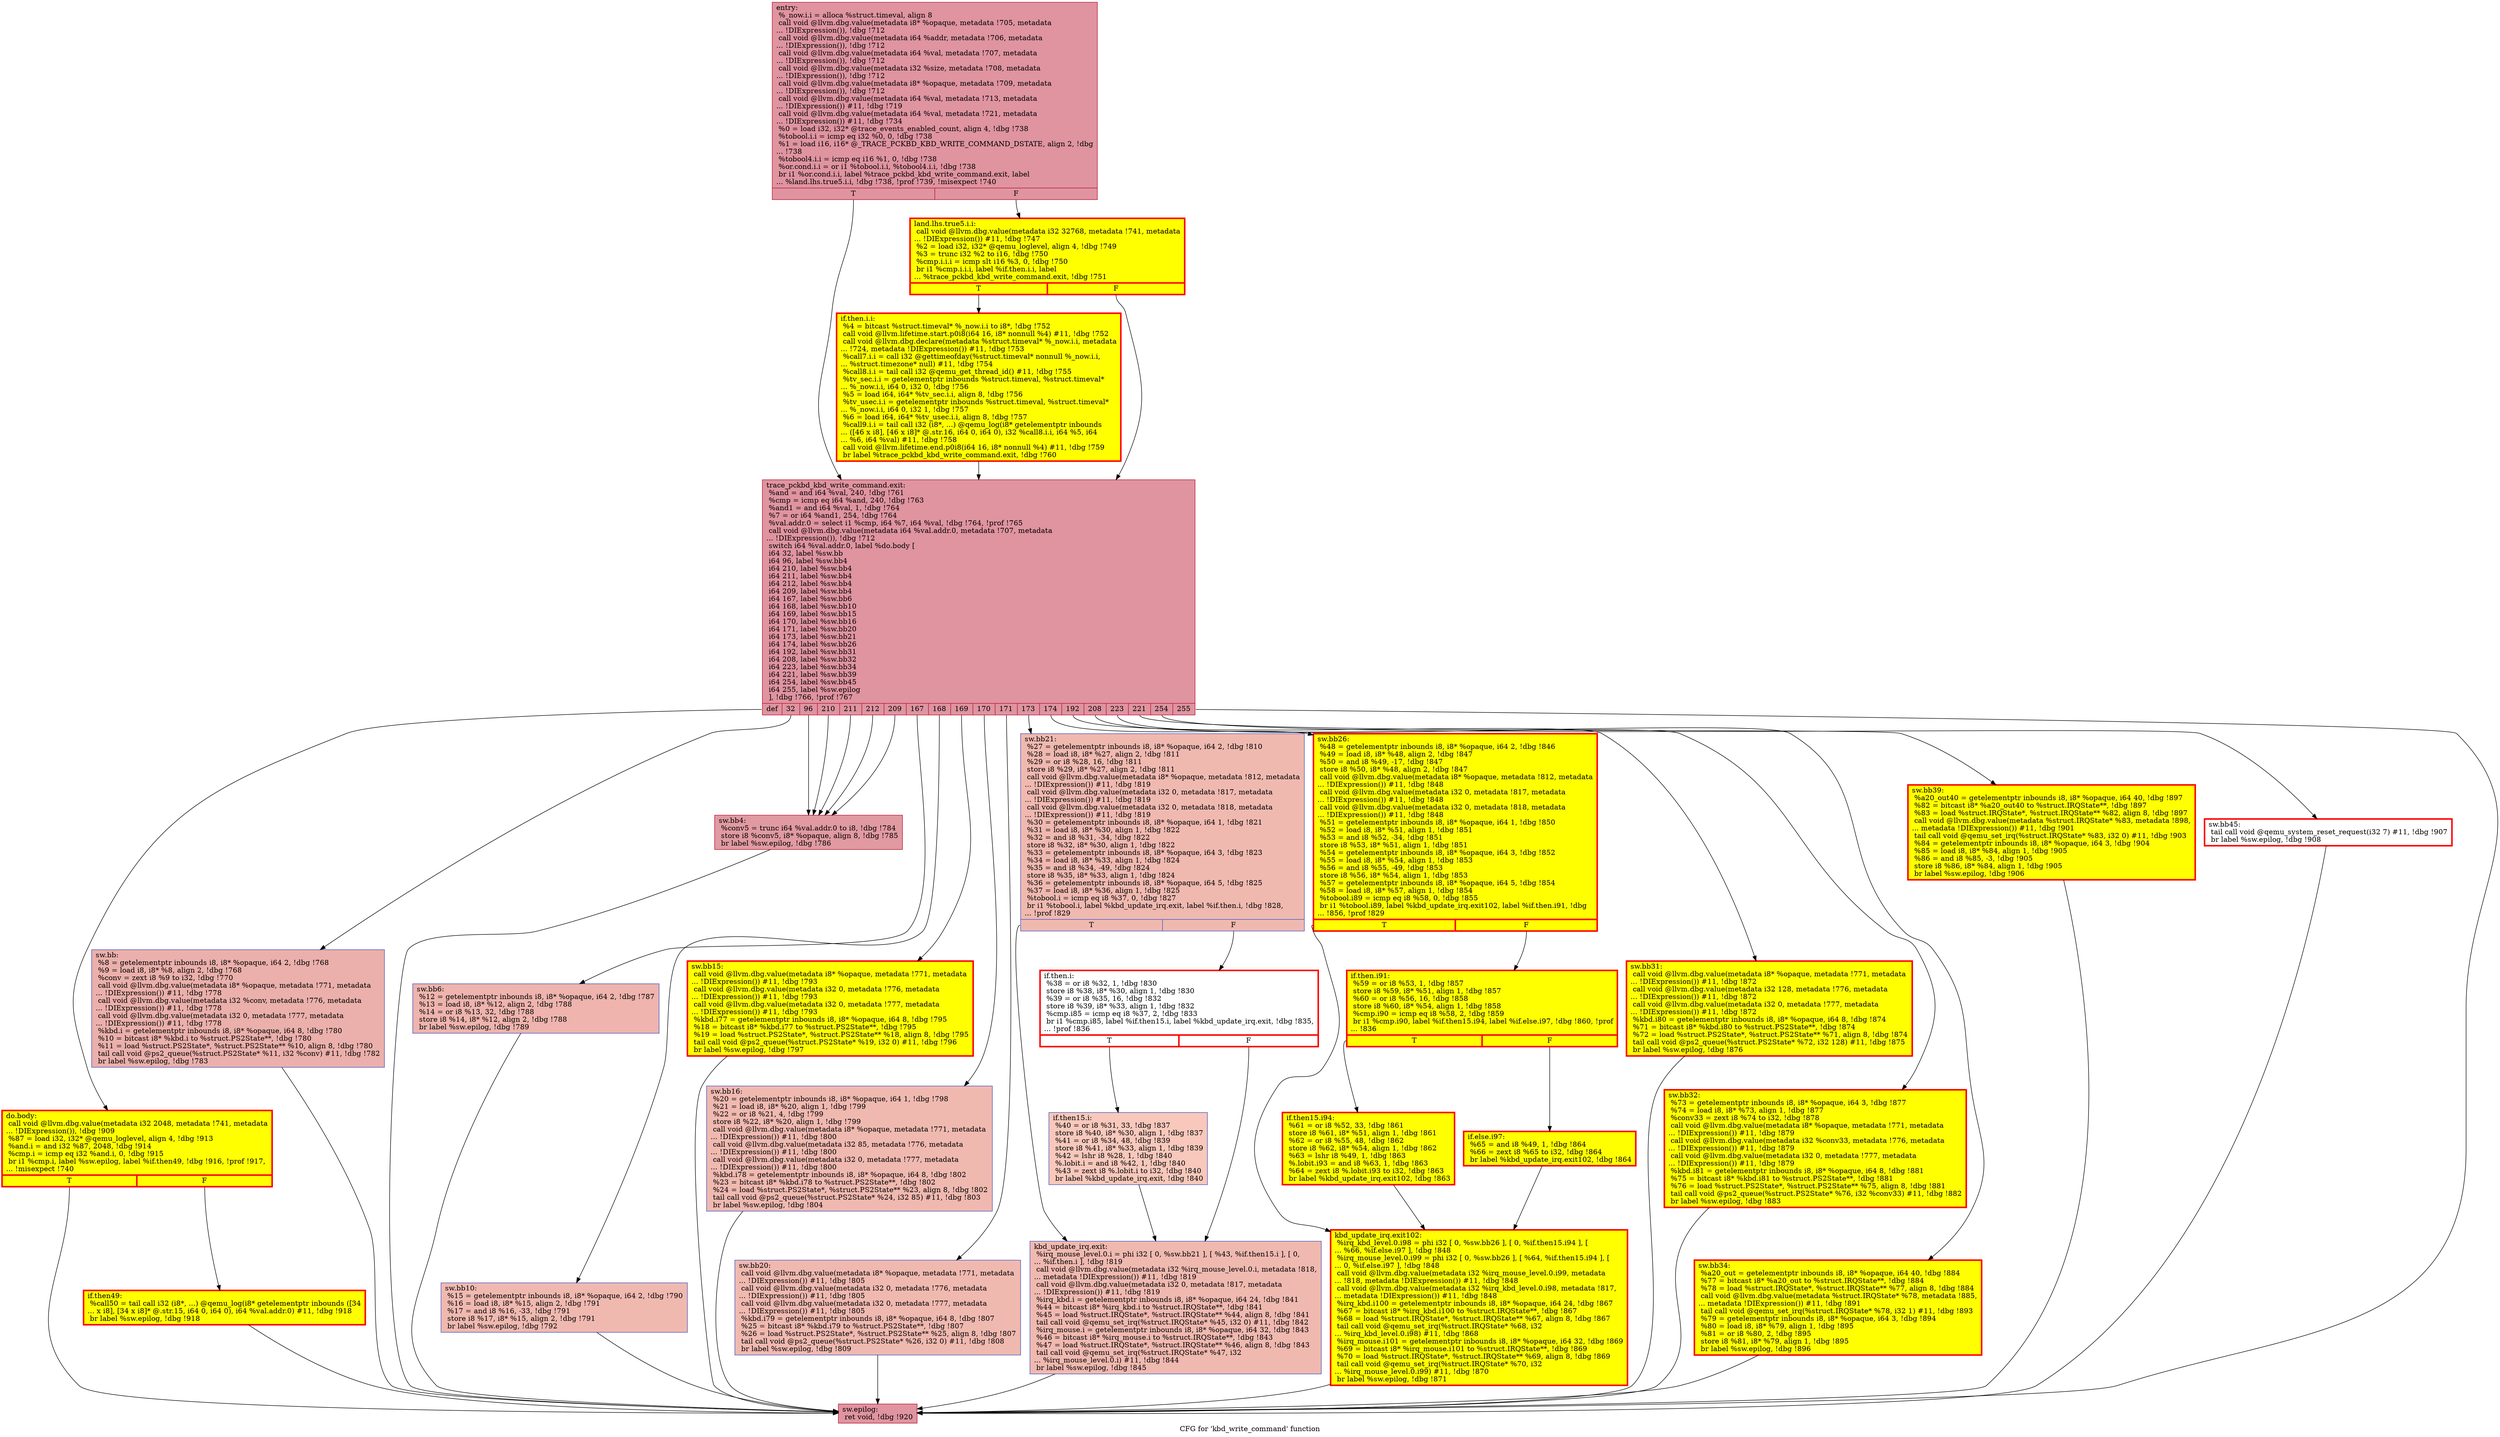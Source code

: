 digraph "CFG for 'kbd_write_command' function" {
	label="CFG for 'kbd_write_command' function";

	Node0x55fc2a9de030 [shape=record,color="#b70d28ff", style=filled, fillcolor="#b70d2870",label="{entry:\l  %_now.i.i = alloca %struct.timeval, align 8\l  call void @llvm.dbg.value(metadata i8* %opaque, metadata !705, metadata\l... !DIExpression()), !dbg !712\l  call void @llvm.dbg.value(metadata i64 %addr, metadata !706, metadata\l... !DIExpression()), !dbg !712\l  call void @llvm.dbg.value(metadata i64 %val, metadata !707, metadata\l... !DIExpression()), !dbg !712\l  call void @llvm.dbg.value(metadata i32 %size, metadata !708, metadata\l... !DIExpression()), !dbg !712\l  call void @llvm.dbg.value(metadata i8* %opaque, metadata !709, metadata\l... !DIExpression()), !dbg !712\l  call void @llvm.dbg.value(metadata i64 %val, metadata !713, metadata\l... !DIExpression()) #11, !dbg !719\l  call void @llvm.dbg.value(metadata i64 %val, metadata !721, metadata\l... !DIExpression()) #11, !dbg !734\l  %0 = load i32, i32* @trace_events_enabled_count, align 4, !dbg !738\l  %tobool.i.i = icmp eq i32 %0, 0, !dbg !738\l  %1 = load i16, i16* @_TRACE_PCKBD_KBD_WRITE_COMMAND_DSTATE, align 2, !dbg\l... !738\l  %tobool4.i.i = icmp eq i16 %1, 0, !dbg !738\l  %or.cond.i.i = or i1 %tobool.i.i, %tobool4.i.i, !dbg !738\l  br i1 %or.cond.i.i, label %trace_pckbd_kbd_write_command.exit, label\l... %land.lhs.true5.i.i, !dbg !738, !prof !739, !misexpect !740\l|{<s0>T|<s1>F}}"];
	Node0x55fc2a9de030:s0 -> Node0x55fc2aa61670;
	Node0x55fc2a9de030:s1 -> Node0x55fc2aa83e60;
	Node0x55fc2aa83e60 [shape=record,penwidth=3.0, style="filled", color="red", fillcolor="yellow",label="{land.lhs.true5.i.i:                               \l  call void @llvm.dbg.value(metadata i32 32768, metadata !741, metadata\l... !DIExpression()) #11, !dbg !747\l  %2 = load i32, i32* @qemu_loglevel, align 4, !dbg !749\l  %3 = trunc i32 %2 to i16, !dbg !750\l  %cmp.i.i.i = icmp slt i16 %3, 0, !dbg !750\l  br i1 %cmp.i.i.i, label %if.then.i.i, label\l... %trace_pckbd_kbd_write_command.exit, !dbg !751\l|{<s0>T|<s1>F}}"];
	Node0x55fc2aa83e60:s0 -> Node0x55fc2aa6e1f0;
	Node0x55fc2aa83e60:s1 -> Node0x55fc2aa61670;
	Node0x55fc2aa6e1f0 [shape=record,penwidth=3.0, style="filled", color="red", fillcolor="yellow",label="{if.then.i.i:                                      \l  %4 = bitcast %struct.timeval* %_now.i.i to i8*, !dbg !752\l  call void @llvm.lifetime.start.p0i8(i64 16, i8* nonnull %4) #11, !dbg !752\l  call void @llvm.dbg.declare(metadata %struct.timeval* %_now.i.i, metadata\l... !724, metadata !DIExpression()) #11, !dbg !753\l  %call7.i.i = call i32 @gettimeofday(%struct.timeval* nonnull %_now.i.i,\l... %struct.timezone* null) #11, !dbg !754\l  %call8.i.i = tail call i32 @qemu_get_thread_id() #11, !dbg !755\l  %tv_sec.i.i = getelementptr inbounds %struct.timeval, %struct.timeval*\l... %_now.i.i, i64 0, i32 0, !dbg !756\l  %5 = load i64, i64* %tv_sec.i.i, align 8, !dbg !756\l  %tv_usec.i.i = getelementptr inbounds %struct.timeval, %struct.timeval*\l... %_now.i.i, i64 0, i32 1, !dbg !757\l  %6 = load i64, i64* %tv_usec.i.i, align 8, !dbg !757\l  %call9.i.i = tail call i32 (i8*, ...) @qemu_log(i8* getelementptr inbounds\l... ([46 x i8], [46 x i8]* @.str.16, i64 0, i64 0), i32 %call8.i.i, i64 %5, i64\l... %6, i64 %val) #11, !dbg !758\l  call void @llvm.lifetime.end.p0i8(i64 16, i8* nonnull %4) #11, !dbg !759\l  br label %trace_pckbd_kbd_write_command.exit, !dbg !760\l}"];
	Node0x55fc2aa6e1f0 -> Node0x55fc2aa61670;
	Node0x55fc2aa61670 [shape=record,color="#b70d28ff", style=filled, fillcolor="#b70d2870",label="{trace_pckbd_kbd_write_command.exit:               \l  %and = and i64 %val, 240, !dbg !761\l  %cmp = icmp eq i64 %and, 240, !dbg !763\l  %and1 = and i64 %val, 1, !dbg !764\l  %7 = or i64 %and1, 254, !dbg !764\l  %val.addr.0 = select i1 %cmp, i64 %7, i64 %val, !dbg !764, !prof !765\l  call void @llvm.dbg.value(metadata i64 %val.addr.0, metadata !707, metadata\l... !DIExpression()), !dbg !712\l  switch i64 %val.addr.0, label %do.body [\l    i64 32, label %sw.bb\l    i64 96, label %sw.bb4\l    i64 210, label %sw.bb4\l    i64 211, label %sw.bb4\l    i64 212, label %sw.bb4\l    i64 209, label %sw.bb4\l    i64 167, label %sw.bb6\l    i64 168, label %sw.bb10\l    i64 169, label %sw.bb15\l    i64 170, label %sw.bb16\l    i64 171, label %sw.bb20\l    i64 173, label %sw.bb21\l    i64 174, label %sw.bb26\l    i64 192, label %sw.bb31\l    i64 208, label %sw.bb32\l    i64 223, label %sw.bb34\l    i64 221, label %sw.bb39\l    i64 254, label %sw.bb45\l    i64 255, label %sw.epilog\l  ], !dbg !766, !prof !767\l|{<s0>def|<s1>32|<s2>96|<s3>210|<s4>211|<s5>212|<s6>209|<s7>167|<s8>168|<s9>169|<s10>170|<s11>171|<s12>173|<s13>174|<s14>192|<s15>208|<s16>223|<s17>221|<s18>254|<s19>255}}"];
	Node0x55fc2aa61670:s0 -> Node0x55fc2aa7f370;
	Node0x55fc2aa61670:s1 -> Node0x55fc2aa5e9a0;
	Node0x55fc2aa61670:s2 -> Node0x55fc2a7a5e10;
	Node0x55fc2aa61670:s3 -> Node0x55fc2a7a5e10;
	Node0x55fc2aa61670:s4 -> Node0x55fc2a7a5e10;
	Node0x55fc2aa61670:s5 -> Node0x55fc2a7a5e10;
	Node0x55fc2aa61670:s6 -> Node0x55fc2a7a5e10;
	Node0x55fc2aa61670:s7 -> Node0x55fc2aa7a780;
	Node0x55fc2aa61670:s8 -> Node0x55fc2aa7abc0;
	Node0x55fc2aa61670:s9 -> Node0x55fc2a9fdf30;
	Node0x55fc2aa61670:s10 -> Node0x55fc2aa7bbb0;
	Node0x55fc2aa61670:s11 -> Node0x55fc2aa7c3f0;
	Node0x55fc2aa61670:s12 -> Node0x55fc2aa7cf90;
	Node0x55fc2aa61670:s13 -> Node0x55fc2a7a7570;
	Node0x55fc2aa61670:s14 -> Node0x55fc2aa7a4d0;
	Node0x55fc2aa61670:s15 -> Node0x55fc2aa7e6f0;
	Node0x55fc2aa61670:s16 -> Node0x55fc2aa7ecc0;
	Node0x55fc2aa61670:s17 -> Node0x55fc2a94daf0;
	Node0x55fc2aa61670:s18 -> Node0x55fc2a25a8f0;
	Node0x55fc2aa61670:s19 -> Node0x55fc2aa5e4b0;
	Node0x55fc2aa5e9a0 [shape=record,color="#3d50c3ff", style=filled, fillcolor="#d24b4070",label="{sw.bb:                                            \l  %8 = getelementptr inbounds i8, i8* %opaque, i64 2, !dbg !768\l  %9 = load i8, i8* %8, align 2, !dbg !768\l  %conv = zext i8 %9 to i32, !dbg !770\l  call void @llvm.dbg.value(metadata i8* %opaque, metadata !771, metadata\l... !DIExpression()) #11, !dbg !778\l  call void @llvm.dbg.value(metadata i32 %conv, metadata !776, metadata\l... !DIExpression()) #11, !dbg !778\l  call void @llvm.dbg.value(metadata i32 0, metadata !777, metadata\l... !DIExpression()) #11, !dbg !778\l  %kbd.i = getelementptr inbounds i8, i8* %opaque, i64 8, !dbg !780\l  %10 = bitcast i8* %kbd.i to %struct.PS2State**, !dbg !780\l  %11 = load %struct.PS2State*, %struct.PS2State** %10, align 8, !dbg !780\l  tail call void @ps2_queue(%struct.PS2State* %11, i32 %conv) #11, !dbg !782\l  br label %sw.epilog, !dbg !783\l}"];
	Node0x55fc2aa5e9a0 -> Node0x55fc2aa5e4b0;
	Node0x55fc2a7a5e10 [shape=record,color="#b70d28ff", style=filled, fillcolor="#bb1b2c70",label="{sw.bb4:                                           \l  %conv5 = trunc i64 %val.addr.0 to i8, !dbg !784\l  store i8 %conv5, i8* %opaque, align 8, !dbg !785\l  br label %sw.epilog, !dbg !786\l}"];
	Node0x55fc2a7a5e10 -> Node0x55fc2aa5e4b0;
	Node0x55fc2aa7a780 [shape=record,color="#3d50c3ff", style=filled, fillcolor="#d8564670",label="{sw.bb6:                                           \l  %12 = getelementptr inbounds i8, i8* %opaque, i64 2, !dbg !787\l  %13 = load i8, i8* %12, align 2, !dbg !788\l  %14 = or i8 %13, 32, !dbg !788\l  store i8 %14, i8* %12, align 2, !dbg !788\l  br label %sw.epilog, !dbg !789\l}"];
	Node0x55fc2aa7a780 -> Node0x55fc2aa5e4b0;
	Node0x55fc2aa7abc0 [shape=record,color="#3d50c3ff", style=filled, fillcolor="#de614d70",label="{sw.bb10:                                          \l  %15 = getelementptr inbounds i8, i8* %opaque, i64 2, !dbg !790\l  %16 = load i8, i8* %15, align 2, !dbg !791\l  %17 = and i8 %16, -33, !dbg !791\l  store i8 %17, i8* %15, align 2, !dbg !791\l  br label %sw.epilog, !dbg !792\l}"];
	Node0x55fc2aa7abc0 -> Node0x55fc2aa5e4b0;
	Node0x55fc2a9fdf30 [shape=record,penwidth=3.0, style="filled", color="red", fillcolor="yellow",label="{sw.bb15:                                          \l  call void @llvm.dbg.value(metadata i8* %opaque, metadata !771, metadata\l... !DIExpression()) #11, !dbg !793\l  call void @llvm.dbg.value(metadata i32 0, metadata !776, metadata\l... !DIExpression()) #11, !dbg !793\l  call void @llvm.dbg.value(metadata i32 0, metadata !777, metadata\l... !DIExpression()) #11, !dbg !793\l  %kbd.i77 = getelementptr inbounds i8, i8* %opaque, i64 8, !dbg !795\l  %18 = bitcast i8* %kbd.i77 to %struct.PS2State**, !dbg !795\l  %19 = load %struct.PS2State*, %struct.PS2State** %18, align 8, !dbg !795\l  tail call void @ps2_queue(%struct.PS2State* %19, i32 0) #11, !dbg !796\l  br label %sw.epilog, !dbg !797\l}"];
	Node0x55fc2a9fdf30 -> Node0x55fc2aa5e4b0;
	Node0x55fc2aa7bbb0 [shape=record,color="#3d50c3ff", style=filled, fillcolor="#de614d70",label="{sw.bb16:                                          \l  %20 = getelementptr inbounds i8, i8* %opaque, i64 1, !dbg !798\l  %21 = load i8, i8* %20, align 1, !dbg !799\l  %22 = or i8 %21, 4, !dbg !799\l  store i8 %22, i8* %20, align 1, !dbg !799\l  call void @llvm.dbg.value(metadata i8* %opaque, metadata !771, metadata\l... !DIExpression()) #11, !dbg !800\l  call void @llvm.dbg.value(metadata i32 85, metadata !776, metadata\l... !DIExpression()) #11, !dbg !800\l  call void @llvm.dbg.value(metadata i32 0, metadata !777, metadata\l... !DIExpression()) #11, !dbg !800\l  %kbd.i78 = getelementptr inbounds i8, i8* %opaque, i64 8, !dbg !802\l  %23 = bitcast i8* %kbd.i78 to %struct.PS2State**, !dbg !802\l  %24 = load %struct.PS2State*, %struct.PS2State** %23, align 8, !dbg !802\l  tail call void @ps2_queue(%struct.PS2State* %24, i32 85) #11, !dbg !803\l  br label %sw.epilog, !dbg !804\l}"];
	Node0x55fc2aa7bbb0 -> Node0x55fc2aa5e4b0;
	Node0x55fc2aa7c3f0 [shape=record,color="#3d50c3ff", style=filled, fillcolor="#de614d70",label="{sw.bb20:                                          \l  call void @llvm.dbg.value(metadata i8* %opaque, metadata !771, metadata\l... !DIExpression()) #11, !dbg !805\l  call void @llvm.dbg.value(metadata i32 0, metadata !776, metadata\l... !DIExpression()) #11, !dbg !805\l  call void @llvm.dbg.value(metadata i32 0, metadata !777, metadata\l... !DIExpression()) #11, !dbg !805\l  %kbd.i79 = getelementptr inbounds i8, i8* %opaque, i64 8, !dbg !807\l  %25 = bitcast i8* %kbd.i79 to %struct.PS2State**, !dbg !807\l  %26 = load %struct.PS2State*, %struct.PS2State** %25, align 8, !dbg !807\l  tail call void @ps2_queue(%struct.PS2State* %26, i32 0) #11, !dbg !808\l  br label %sw.epilog, !dbg !809\l}"];
	Node0x55fc2aa7c3f0 -> Node0x55fc2aa5e4b0;
	Node0x55fc2aa7cf90 [shape=record,color="#3d50c3ff", style=filled, fillcolor="#de614d70",label="{sw.bb21:                                          \l  %27 = getelementptr inbounds i8, i8* %opaque, i64 2, !dbg !810\l  %28 = load i8, i8* %27, align 2, !dbg !811\l  %29 = or i8 %28, 16, !dbg !811\l  store i8 %29, i8* %27, align 2, !dbg !811\l  call void @llvm.dbg.value(metadata i8* %opaque, metadata !812, metadata\l... !DIExpression()) #11, !dbg !819\l  call void @llvm.dbg.value(metadata i32 0, metadata !817, metadata\l... !DIExpression()) #11, !dbg !819\l  call void @llvm.dbg.value(metadata i32 0, metadata !818, metadata\l... !DIExpression()) #11, !dbg !819\l  %30 = getelementptr inbounds i8, i8* %opaque, i64 1, !dbg !821\l  %31 = load i8, i8* %30, align 1, !dbg !822\l  %32 = and i8 %31, -34, !dbg !822\l  store i8 %32, i8* %30, align 1, !dbg !822\l  %33 = getelementptr inbounds i8, i8* %opaque, i64 3, !dbg !823\l  %34 = load i8, i8* %33, align 1, !dbg !824\l  %35 = and i8 %34, -49, !dbg !824\l  store i8 %35, i8* %33, align 1, !dbg !824\l  %36 = getelementptr inbounds i8, i8* %opaque, i64 5, !dbg !825\l  %37 = load i8, i8* %36, align 1, !dbg !825\l  %tobool.i = icmp eq i8 %37, 0, !dbg !827\l  br i1 %tobool.i, label %kbd_update_irq.exit, label %if.then.i, !dbg !828,\l... !prof !829\l|{<s0>T|<s1>F}}"];
	Node0x55fc2aa7cf90:s0 -> Node0x55fc2abc19f0;
	Node0x55fc2aa7cf90:s1 -> Node0x55fc29fe6e60;
	Node0x55fc29fe6e60 [shape=record,penwidth=3.0, color="red",label="{if.then.i:                                        \l  %38 = or i8 %32, 1, !dbg !830\l  store i8 %38, i8* %30, align 1, !dbg !830\l  %39 = or i8 %35, 16, !dbg !832\l  store i8 %39, i8* %33, align 1, !dbg !832\l  %cmp.i85 = icmp eq i8 %37, 2, !dbg !833\l  br i1 %cmp.i85, label %if.then15.i, label %kbd_update_irq.exit, !dbg !835,\l... !prof !836\l|{<s0>T|<s1>F}}"];
	Node0x55fc29fe6e60:s0 -> Node0x55fc2abc0730;
	Node0x55fc29fe6e60:s1 -> Node0x55fc2abc19f0;
	Node0x55fc2abc0730 [shape=record,color="#3d50c3ff", style=filled, fillcolor="#ed836670",label="{if.then15.i:                                      \l  %40 = or i8 %31, 33, !dbg !837\l  store i8 %40, i8* %30, align 1, !dbg !837\l  %41 = or i8 %34, 48, !dbg !839\l  store i8 %41, i8* %33, align 1, !dbg !839\l  %42 = lshr i8 %28, 1, !dbg !840\l  %.lobit.i = and i8 %42, 1, !dbg !840\l  %43 = zext i8 %.lobit.i to i32, !dbg !840\l  br label %kbd_update_irq.exit, !dbg !840\l}"];
	Node0x55fc2abc0730 -> Node0x55fc2abc19f0;
	Node0x55fc2abc19f0 [shape=record,color="#3d50c3ff", style=filled, fillcolor="#de614d70",label="{kbd_update_irq.exit:                              \l  %irq_mouse_level.0.i = phi i32 [ 0, %sw.bb21 ], [ %43, %if.then15.i ], [ 0,\l... %if.then.i ], !dbg !819\l  call void @llvm.dbg.value(metadata i32 %irq_mouse_level.0.i, metadata !818,\l... metadata !DIExpression()) #11, !dbg !819\l  call void @llvm.dbg.value(metadata i32 0, metadata !817, metadata\l... !DIExpression()) #11, !dbg !819\l  %irq_kbd.i = getelementptr inbounds i8, i8* %opaque, i64 24, !dbg !841\l  %44 = bitcast i8* %irq_kbd.i to %struct.IRQState**, !dbg !841\l  %45 = load %struct.IRQState*, %struct.IRQState** %44, align 8, !dbg !841\l  tail call void @qemu_set_irq(%struct.IRQState* %45, i32 0) #11, !dbg !842\l  %irq_mouse.i = getelementptr inbounds i8, i8* %opaque, i64 32, !dbg !843\l  %46 = bitcast i8* %irq_mouse.i to %struct.IRQState**, !dbg !843\l  %47 = load %struct.IRQState*, %struct.IRQState** %46, align 8, !dbg !843\l  tail call void @qemu_set_irq(%struct.IRQState* %47, i32\l... %irq_mouse_level.0.i) #11, !dbg !844\l  br label %sw.epilog, !dbg !845\l}"];
	Node0x55fc2abc19f0 -> Node0x55fc2aa5e4b0;
	Node0x55fc2a7a7570 [shape=record,penwidth=3.0, style="filled", color="red", fillcolor="yellow",label="{sw.bb26:                                          \l  %48 = getelementptr inbounds i8, i8* %opaque, i64 2, !dbg !846\l  %49 = load i8, i8* %48, align 2, !dbg !847\l  %50 = and i8 %49, -17, !dbg !847\l  store i8 %50, i8* %48, align 2, !dbg !847\l  call void @llvm.dbg.value(metadata i8* %opaque, metadata !812, metadata\l... !DIExpression()) #11, !dbg !848\l  call void @llvm.dbg.value(metadata i32 0, metadata !817, metadata\l... !DIExpression()) #11, !dbg !848\l  call void @llvm.dbg.value(metadata i32 0, metadata !818, metadata\l... !DIExpression()) #11, !dbg !848\l  %51 = getelementptr inbounds i8, i8* %opaque, i64 1, !dbg !850\l  %52 = load i8, i8* %51, align 1, !dbg !851\l  %53 = and i8 %52, -34, !dbg !851\l  store i8 %53, i8* %51, align 1, !dbg !851\l  %54 = getelementptr inbounds i8, i8* %opaque, i64 3, !dbg !852\l  %55 = load i8, i8* %54, align 1, !dbg !853\l  %56 = and i8 %55, -49, !dbg !853\l  store i8 %56, i8* %54, align 1, !dbg !853\l  %57 = getelementptr inbounds i8, i8* %opaque, i64 5, !dbg !854\l  %58 = load i8, i8* %57, align 1, !dbg !854\l  %tobool.i89 = icmp eq i8 %58, 0, !dbg !855\l  br i1 %tobool.i89, label %kbd_update_irq.exit102, label %if.then.i91, !dbg\l... !856, !prof !829\l|{<s0>T|<s1>F}}"];
	Node0x55fc2a7a7570:s0 -> Node0x55fc2abc2100;
	Node0x55fc2a7a7570:s1 -> Node0x55fc2abbfe60;
	Node0x55fc2abbfe60 [shape=record,penwidth=3.0, style="filled", color="red", fillcolor="yellow",label="{if.then.i91:                                      \l  %59 = or i8 %53, 1, !dbg !857\l  store i8 %59, i8* %51, align 1, !dbg !857\l  %60 = or i8 %56, 16, !dbg !858\l  store i8 %60, i8* %54, align 1, !dbg !858\l  %cmp.i90 = icmp eq i8 %58, 2, !dbg !859\l  br i1 %cmp.i90, label %if.then15.i94, label %if.else.i97, !dbg !860, !prof\l... !836\l|{<s0>T|<s1>F}}"];
	Node0x55fc2abbfe60:s0 -> Node0x55fc2aa892d0;
	Node0x55fc2abbfe60:s1 -> Node0x55fc2abc06e0;
	Node0x55fc2aa892d0 [shape=record,penwidth=3.0, style="filled", color="red", fillcolor="yellow",label="{if.then15.i94:                                    \l  %61 = or i8 %52, 33, !dbg !861\l  store i8 %61, i8* %51, align 1, !dbg !861\l  %62 = or i8 %55, 48, !dbg !862\l  store i8 %62, i8* %54, align 1, !dbg !862\l  %63 = lshr i8 %49, 1, !dbg !863\l  %.lobit.i93 = and i8 %63, 1, !dbg !863\l  %64 = zext i8 %.lobit.i93 to i32, !dbg !863\l  br label %kbd_update_irq.exit102, !dbg !863\l}"];
	Node0x55fc2aa892d0 -> Node0x55fc2abc2100;
	Node0x55fc2abc06e0 [shape=record,penwidth=3.0, style="filled", color="red", fillcolor="yellow",label="{if.else.i97:                                      \l  %65 = and i8 %49, 1, !dbg !864\l  %66 = zext i8 %65 to i32, !dbg !864\l  br label %kbd_update_irq.exit102, !dbg !864\l}"];
	Node0x55fc2abc06e0 -> Node0x55fc2abc2100;
	Node0x55fc2abc2100 [shape=record,penwidth=3.0, style="filled", color="red", fillcolor="yellow",label="{kbd_update_irq.exit102:                           \l  %irq_kbd_level.0.i98 = phi i32 [ 0, %sw.bb26 ], [ 0, %if.then15.i94 ], [\l... %66, %if.else.i97 ], !dbg !848\l  %irq_mouse_level.0.i99 = phi i32 [ 0, %sw.bb26 ], [ %64, %if.then15.i94 ], [\l... 0, %if.else.i97 ], !dbg !848\l  call void @llvm.dbg.value(metadata i32 %irq_mouse_level.0.i99, metadata\l... !818, metadata !DIExpression()) #11, !dbg !848\l  call void @llvm.dbg.value(metadata i32 %irq_kbd_level.0.i98, metadata !817,\l... metadata !DIExpression()) #11, !dbg !848\l  %irq_kbd.i100 = getelementptr inbounds i8, i8* %opaque, i64 24, !dbg !867\l  %67 = bitcast i8* %irq_kbd.i100 to %struct.IRQState**, !dbg !867\l  %68 = load %struct.IRQState*, %struct.IRQState** %67, align 8, !dbg !867\l  tail call void @qemu_set_irq(%struct.IRQState* %68, i32\l... %irq_kbd_level.0.i98) #11, !dbg !868\l  %irq_mouse.i101 = getelementptr inbounds i8, i8* %opaque, i64 32, !dbg !869\l  %69 = bitcast i8* %irq_mouse.i101 to %struct.IRQState**, !dbg !869\l  %70 = load %struct.IRQState*, %struct.IRQState** %69, align 8, !dbg !869\l  tail call void @qemu_set_irq(%struct.IRQState* %70, i32\l... %irq_mouse_level.0.i99) #11, !dbg !870\l  br label %sw.epilog, !dbg !871\l}"];
	Node0x55fc2abc2100 -> Node0x55fc2aa5e4b0;
	Node0x55fc2aa7a4d0 [shape=record,penwidth=3.0, style="filled", color="red", fillcolor="yellow",label="{sw.bb31:                                          \l  call void @llvm.dbg.value(metadata i8* %opaque, metadata !771, metadata\l... !DIExpression()) #11, !dbg !872\l  call void @llvm.dbg.value(metadata i32 128, metadata !776, metadata\l... !DIExpression()) #11, !dbg !872\l  call void @llvm.dbg.value(metadata i32 0, metadata !777, metadata\l... !DIExpression()) #11, !dbg !872\l  %kbd.i80 = getelementptr inbounds i8, i8* %opaque, i64 8, !dbg !874\l  %71 = bitcast i8* %kbd.i80 to %struct.PS2State**, !dbg !874\l  %72 = load %struct.PS2State*, %struct.PS2State** %71, align 8, !dbg !874\l  tail call void @ps2_queue(%struct.PS2State* %72, i32 128) #11, !dbg !875\l  br label %sw.epilog, !dbg !876\l}"];
	Node0x55fc2aa7a4d0 -> Node0x55fc2aa5e4b0;
	Node0x55fc2aa7e6f0 [shape=record,penwidth=3.0, style="filled", color="red", fillcolor="yellow",label="{sw.bb32:                                          \l  %73 = getelementptr inbounds i8, i8* %opaque, i64 3, !dbg !877\l  %74 = load i8, i8* %73, align 1, !dbg !877\l  %conv33 = zext i8 %74 to i32, !dbg !878\l  call void @llvm.dbg.value(metadata i8* %opaque, metadata !771, metadata\l... !DIExpression()) #11, !dbg !879\l  call void @llvm.dbg.value(metadata i32 %conv33, metadata !776, metadata\l... !DIExpression()) #11, !dbg !879\l  call void @llvm.dbg.value(metadata i32 0, metadata !777, metadata\l... !DIExpression()) #11, !dbg !879\l  %kbd.i81 = getelementptr inbounds i8, i8* %opaque, i64 8, !dbg !881\l  %75 = bitcast i8* %kbd.i81 to %struct.PS2State**, !dbg !881\l  %76 = load %struct.PS2State*, %struct.PS2State** %75, align 8, !dbg !881\l  tail call void @ps2_queue(%struct.PS2State* %76, i32 %conv33) #11, !dbg !882\l  br label %sw.epilog, !dbg !883\l}"];
	Node0x55fc2aa7e6f0 -> Node0x55fc2aa5e4b0;
	Node0x55fc2aa7ecc0 [shape=record,penwidth=3.0, style="filled", color="red", fillcolor="yellow",label="{sw.bb34:                                          \l  %a20_out = getelementptr inbounds i8, i8* %opaque, i64 40, !dbg !884\l  %77 = bitcast i8* %a20_out to %struct.IRQState**, !dbg !884\l  %78 = load %struct.IRQState*, %struct.IRQState** %77, align 8, !dbg !884\l  call void @llvm.dbg.value(metadata %struct.IRQState* %78, metadata !885,\l... metadata !DIExpression()) #11, !dbg !891\l  tail call void @qemu_set_irq(%struct.IRQState* %78, i32 1) #11, !dbg !893\l  %79 = getelementptr inbounds i8, i8* %opaque, i64 3, !dbg !894\l  %80 = load i8, i8* %79, align 1, !dbg !895\l  %81 = or i8 %80, 2, !dbg !895\l  store i8 %81, i8* %79, align 1, !dbg !895\l  br label %sw.epilog, !dbg !896\l}"];
	Node0x55fc2aa7ecc0 -> Node0x55fc2aa5e4b0;
	Node0x55fc2a94daf0 [shape=record,penwidth=3.0, style="filled", color="red", fillcolor="yellow",label="{sw.bb39:                                          \l  %a20_out40 = getelementptr inbounds i8, i8* %opaque, i64 40, !dbg !897\l  %82 = bitcast i8* %a20_out40 to %struct.IRQState**, !dbg !897\l  %83 = load %struct.IRQState*, %struct.IRQState** %82, align 8, !dbg !897\l  call void @llvm.dbg.value(metadata %struct.IRQState* %83, metadata !898,\l... metadata !DIExpression()) #11, !dbg !901\l  tail call void @qemu_set_irq(%struct.IRQState* %83, i32 0) #11, !dbg !903\l  %84 = getelementptr inbounds i8, i8* %opaque, i64 3, !dbg !904\l  %85 = load i8, i8* %84, align 1, !dbg !905\l  %86 = and i8 %85, -3, !dbg !905\l  store i8 %86, i8* %84, align 1, !dbg !905\l  br label %sw.epilog, !dbg !906\l}"];
	Node0x55fc2a94daf0 -> Node0x55fc2aa5e4b0;
	Node0x55fc2a25a8f0 [shape=record,penwidth=3.0, color="red",label="{sw.bb45:                                          \l  tail call void @qemu_system_reset_request(i32 7) #11, !dbg !907\l  br label %sw.epilog, !dbg !908\l}"];
	Node0x55fc2a25a8f0 -> Node0x55fc2aa5e4b0;
	Node0x55fc2aa7f370 [shape=record,penwidth=3.0, style="filled", color="red", fillcolor="yellow",label="{do.body:                                          \l  call void @llvm.dbg.value(metadata i32 2048, metadata !741, metadata\l... !DIExpression()), !dbg !909\l  %87 = load i32, i32* @qemu_loglevel, align 4, !dbg !913\l  %and.i = and i32 %87, 2048, !dbg !914\l  %cmp.i = icmp eq i32 %and.i, 0, !dbg !915\l  br i1 %cmp.i, label %sw.epilog, label %if.then49, !dbg !916, !prof !917,\l... !misexpect !740\l|{<s0>T|<s1>F}}"];
	Node0x55fc2aa7f370:s0 -> Node0x55fc2aa5e4b0;
	Node0x55fc2aa7f370:s1 -> Node0x55fc2aa82060;
	Node0x55fc2aa82060 [shape=record,penwidth=3.0, style="filled", color="red", fillcolor="yellow",label="{if.then49:                                        \l  %call50 = tail call i32 (i8*, ...) @qemu_log(i8* getelementptr inbounds ([34\l... x i8], [34 x i8]* @.str.15, i64 0, i64 0), i64 %val.addr.0) #11, !dbg !918\l  br label %sw.epilog, !dbg !918\l}"];
	Node0x55fc2aa82060 -> Node0x55fc2aa5e4b0;
	Node0x55fc2aa5e4b0 [shape=record,color="#b70d28ff", style=filled, fillcolor="#b70d2870",label="{sw.epilog:                                        \l  ret void, !dbg !920\l}"];
}
